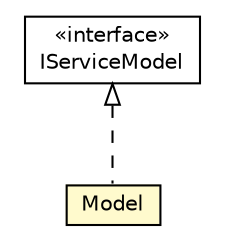 #!/usr/local/bin/dot
#
# Class diagram 
# Generated by UMLGraph version 5.1 (http://www.umlgraph.org/)
#

digraph G {
	edge [fontname="Helvetica",fontsize=10,labelfontname="Helvetica",labelfontsize=10];
	node [fontname="Helvetica",fontsize=10,shape=plaintext];
	nodesep=0.25;
	ranksep=0.5;
	// org.universAAL.ucc.service.api.IServiceModel
	c9689614 [label=<<table title="org.universAAL.ucc.service.api.IServiceModel" border="0" cellborder="1" cellspacing="0" cellpadding="2" port="p" href="../api/IServiceModel.html">
		<tr><td><table border="0" cellspacing="0" cellpadding="1">
<tr><td align="center" balign="center"> &#171;interface&#187; </td></tr>
<tr><td align="center" balign="center"> IServiceModel </td></tr>
		</table></td></tr>
		</table>>, fontname="Helvetica", fontcolor="black", fontsize=10.0];
	// org.universAAL.ucc.service.impl.Model
	c9689617 [label=<<table title="org.universAAL.ucc.service.impl.Model" border="0" cellborder="1" cellspacing="0" cellpadding="2" port="p" bgcolor="lemonChiffon" href="./Model.html">
		<tr><td><table border="0" cellspacing="0" cellpadding="1">
<tr><td align="center" balign="center"> Model </td></tr>
		</table></td></tr>
		</table>>, fontname="Helvetica", fontcolor="black", fontsize=10.0];
	//org.universAAL.ucc.service.impl.Model implements org.universAAL.ucc.service.api.IServiceModel
	c9689614:p -> c9689617:p [dir=back,arrowtail=empty,style=dashed];
}

